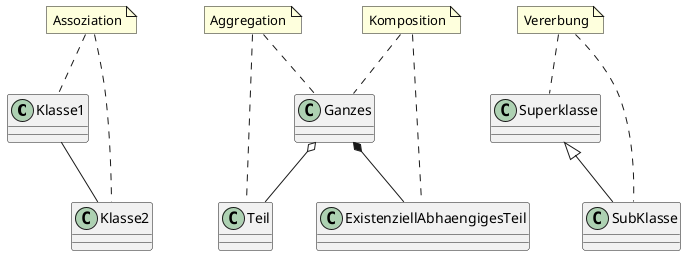 @startuml
class Klasse1 {
}
class Klasse2 {
}
Klasse1 -- Klasse2
note "Assoziation" as N1
N1 .. Klasse1
N1 .. Klasse2

class Ganzes {
}

class Teil {
}
Ganzes o-- Teil
note "Aggregation" as N2
N2 .. Ganzes
N2 .. Teil

class ExistenziellAbhaengigesTeil {
}
Ganzes *-- ExistenziellAbhaengigesTeil
note "Komposition" as N3
N3 .. Ganzes
N3 .. ExistenziellAbhaengigesTeil

class Superklasse {
}
class SubKlasse {
}
Superklasse <|-- SubKlasse
note "Vererbung" as N4
N4 .. Superklasse
N4 .. SubKlasse

@enduml